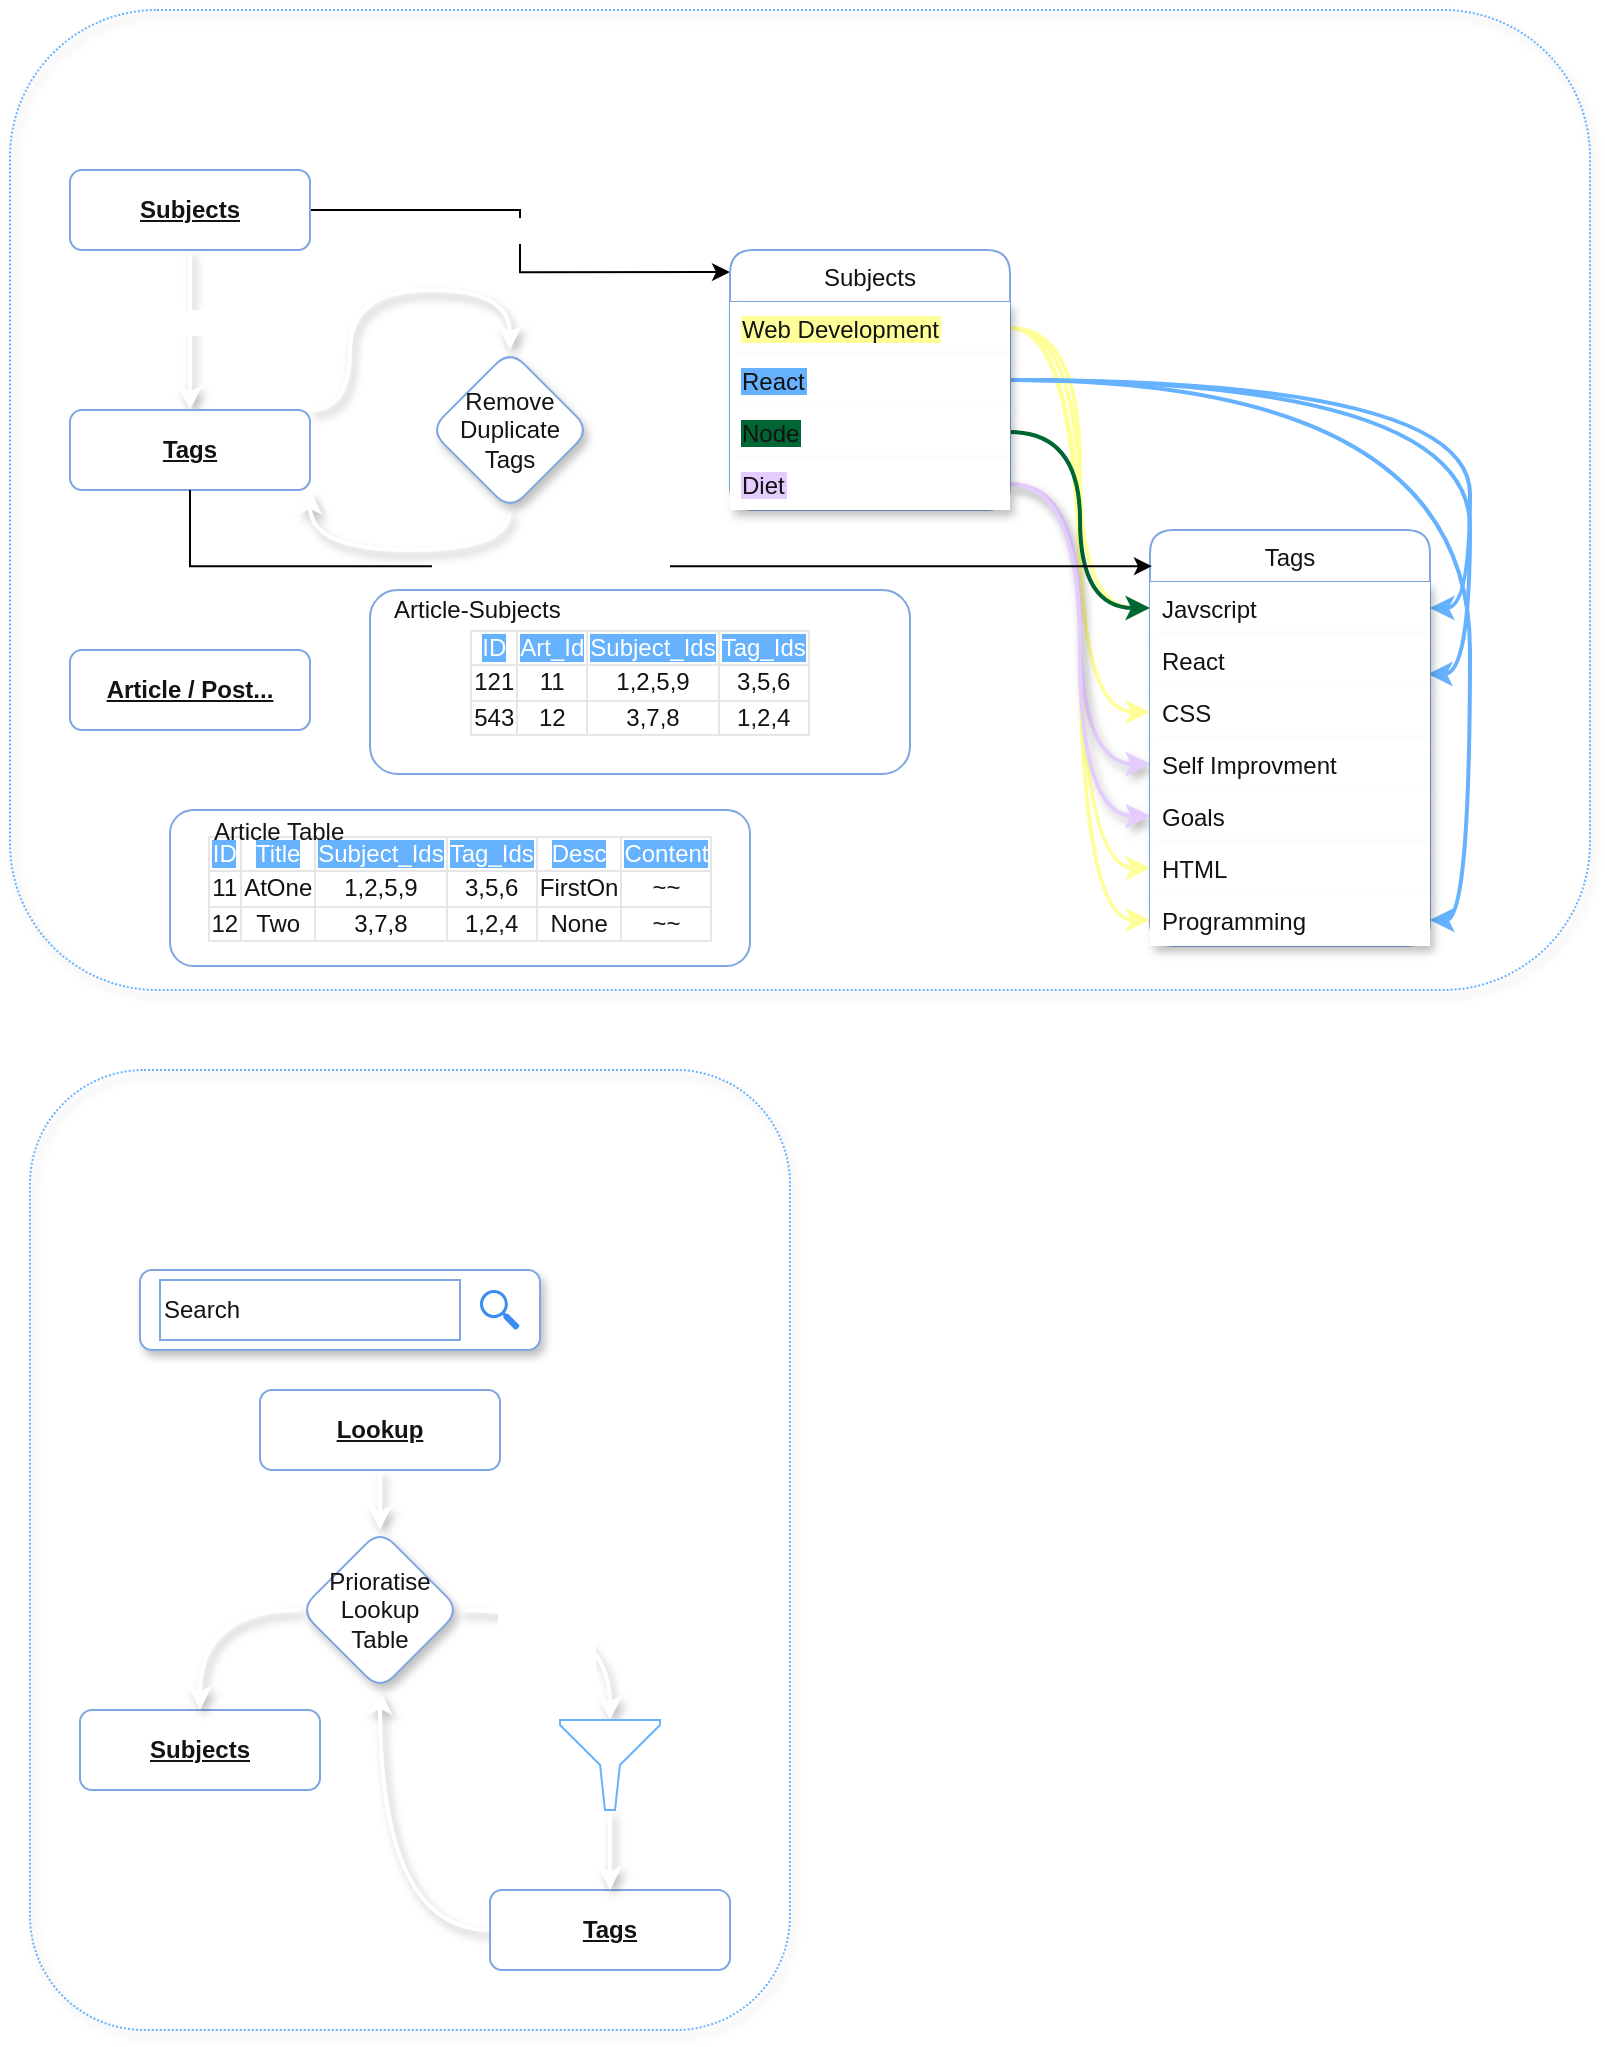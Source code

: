 <mxfile version="13.1.3">
    <diagram id="6hGFLwfOUW9BJ-s0fimq" name="Page-1">
        <mxGraphModel dx="529" dy="297" grid="1" gridSize="10" guides="1" tooltips="1" connect="1" arrows="1" fold="1" page="1" pageScale="1" pageWidth="827" pageHeight="1169" math="0" shadow="0">
            <root>
                <mxCell id="0"/>
                <mxCell id="1" parent="0"/>
                <mxCell id="60" value="" style="rounded=1;whiteSpace=wrap;html=1;shadow=1;labelBackgroundColor=none;strokeColor=#66B2FF;fillColor=none;fontColor=#131313;dashed=1;dashPattern=1 1;" vertex="1" parent="1">
                    <mxGeometry x="10" y="40" width="790" height="490" as="geometry"/>
                </mxCell>
                <mxCell id="61" value="" style="rounded=1;whiteSpace=wrap;html=1;shadow=1;labelBackgroundColor=none;strokeColor=#66B2FF;fillColor=none;fontColor=#131313;dashed=1;dashPattern=1 1;" vertex="1" parent="1">
                    <mxGeometry x="20" y="570" width="380" height="480" as="geometry"/>
                </mxCell>
                <mxCell id="43" value="" style="rounded=1;whiteSpace=wrap;html=1;shadow=1;labelBackgroundColor=none;strokeColor=#7EA6E0;fillColor=#ffffff;fontColor=#131313;" vertex="1" parent="1">
                    <mxGeometry x="75" y="670" width="200" height="40" as="geometry"/>
                </mxCell>
                <mxCell id="12" style="edgeStyle=orthogonalEdgeStyle;rounded=0;orthogonalLoop=1;jettySize=auto;html=1;entryX=0;entryY=0.085;entryDx=0;entryDy=0;entryPerimeter=0;fontColor=#131313;" edge="1" parent="1" source="5" target="7">
                    <mxGeometry relative="1" as="geometry"/>
                </mxCell>
                <mxCell id="35" value="&lt;font color=&quot;#ffffff&quot;&gt;Fetches From Subjects Table&lt;/font&gt;" style="edgeLabel;html=1;align=center;verticalAlign=middle;resizable=0;points=[];fontColor=#131313;" vertex="1" connectable="0" parent="12">
                    <mxGeometry x="-0.461" relative="1" as="geometry">
                        <mxPoint x="45" y="10" as="offset"/>
                    </mxGeometry>
                </mxCell>
                <mxCell id="34" style="edgeStyle=orthogonalEdgeStyle;curved=1;rounded=0;orthogonalLoop=1;jettySize=auto;html=1;entryX=0.5;entryY=0;entryDx=0;entryDy=0;shadow=1;strokeColor=#FFFFFF;strokeWidth=2;fontColor=#131313;" edge="1" parent="1" source="5" target="6">
                    <mxGeometry relative="1" as="geometry"/>
                </mxCell>
                <mxCell id="36" value="&lt;font color=&quot;#ffffff&quot;&gt;Populates Tags from Subjects&lt;/font&gt;" style="edgeLabel;html=1;align=center;verticalAlign=middle;resizable=0;points=[];fontColor=#131313;" vertex="1" connectable="0" parent="34">
                    <mxGeometry x="-0.1" y="2" relative="1" as="geometry">
                        <mxPoint as="offset"/>
                    </mxGeometry>
                </mxCell>
                <mxCell id="5" value="&lt;font color=&quot;#131313&quot;&gt;&lt;b&gt;&lt;u&gt;Subjects&lt;/u&gt;&lt;/b&gt;&lt;/font&gt;" style="rounded=1;whiteSpace=wrap;html=1;strokeColor=#7EA6E0;fillColor=#ffffff;" vertex="1" parent="1">
                    <mxGeometry x="40" y="120" width="120" height="40" as="geometry"/>
                </mxCell>
                <mxCell id="40" style="edgeStyle=orthogonalEdgeStyle;curved=1;rounded=0;orthogonalLoop=1;jettySize=auto;html=1;exitX=1;exitY=0;exitDx=0;exitDy=0;entryX=0.5;entryY=0;entryDx=0;entryDy=0;shadow=1;strokeColor=#FFFFFF;strokeWidth=2;fontColor=#131313;" edge="1" parent="1" source="6" target="39">
                    <mxGeometry relative="1" as="geometry">
                        <Array as="points">
                            <mxPoint x="180" y="240"/>
                            <mxPoint x="180" y="180"/>
                            <mxPoint x="260" y="180"/>
                        </Array>
                    </mxGeometry>
                </mxCell>
                <mxCell id="6" value="&lt;font color=&quot;#131313&quot;&gt;&lt;b&gt;&lt;u&gt;Tags&lt;/u&gt;&lt;/b&gt;&lt;/font&gt;" style="rounded=1;whiteSpace=wrap;html=1;strokeColor=#7EA6E0;fillColor=#ffffff;" vertex="1" parent="1">
                    <mxGeometry x="40" y="240" width="120" height="40" as="geometry"/>
                </mxCell>
                <mxCell id="22" style="edgeStyle=orthogonalEdgeStyle;curved=1;rounded=0;orthogonalLoop=1;jettySize=auto;html=1;entryX=0;entryY=0.5;entryDx=0;entryDy=0;fontColor=#131313;strokeColor=#FFFF99;strokeWidth=2;" edge="1" parent="1" source="8" target="16">
                    <mxGeometry relative="1" as="geometry"/>
                </mxCell>
                <mxCell id="23" style="edgeStyle=orthogonalEdgeStyle;curved=1;rounded=0;orthogonalLoop=1;jettySize=auto;html=1;entryX=0;entryY=0.5;entryDx=0;entryDy=0;fontColor=#131313;strokeColor=#FFFF99;strokeWidth=2;" edge="1" parent="1" source="8" target="19">
                    <mxGeometry relative="1" as="geometry"/>
                </mxCell>
                <mxCell id="24" style="edgeStyle=orthogonalEdgeStyle;curved=1;rounded=0;orthogonalLoop=1;jettySize=auto;html=1;entryX=0;entryY=0.5;entryDx=0;entryDy=0;fontColor=#131313;strokeColor=#FFFF99;strokeWidth=2;" edge="1" parent="1" source="8" target="20">
                    <mxGeometry relative="1" as="geometry"/>
                </mxCell>
                <mxCell id="25" style="edgeStyle=orthogonalEdgeStyle;curved=1;rounded=0;orthogonalLoop=1;jettySize=auto;html=1;entryX=0;entryY=0.5;entryDx=0;entryDy=0;fontColor=#131313;strokeColor=#FFFF99;strokeWidth=2;" edge="1" parent="1" source="8" target="14">
                    <mxGeometry relative="1" as="geometry"/>
                </mxCell>
                <mxCell id="27" style="edgeStyle=orthogonalEdgeStyle;curved=1;rounded=0;orthogonalLoop=1;jettySize=auto;html=1;entryX=0.993;entryY=0.769;entryDx=0;entryDy=0;entryPerimeter=0;strokeColor=#66B2FF;fontColor=#131313;strokeWidth=2;" edge="1" parent="1" source="9" target="15">
                    <mxGeometry relative="1" as="geometry"/>
                </mxCell>
                <mxCell id="28" style="edgeStyle=orthogonalEdgeStyle;curved=1;rounded=0;orthogonalLoop=1;jettySize=auto;html=1;entryX=1;entryY=0.5;entryDx=0;entryDy=0;strokeColor=#66B2FF;fontColor=#131313;strokeWidth=2;" edge="1" parent="1" source="9" target="14">
                    <mxGeometry relative="1" as="geometry"/>
                </mxCell>
                <mxCell id="29" style="edgeStyle=orthogonalEdgeStyle;curved=1;rounded=0;orthogonalLoop=1;jettySize=auto;html=1;entryX=1;entryY=0.5;entryDx=0;entryDy=0;strokeColor=#66B2FF;fontColor=#131313;strokeWidth=2;" edge="1" parent="1" source="9" target="20">
                    <mxGeometry relative="1" as="geometry"/>
                </mxCell>
                <mxCell id="30" style="edgeStyle=orthogonalEdgeStyle;curved=1;rounded=0;orthogonalLoop=1;jettySize=auto;html=1;strokeColor=#006633;fontColor=#131313;strokeWidth=2;" edge="1" parent="1" source="10" target="14">
                    <mxGeometry relative="1" as="geometry"/>
                </mxCell>
                <mxCell id="31" style="edgeStyle=orthogonalEdgeStyle;curved=1;rounded=0;orthogonalLoop=1;jettySize=auto;html=1;shadow=1;strokeColor=#E5CCFF;strokeWidth=2;fontColor=#131313;" edge="1" parent="1" source="11" target="17">
                    <mxGeometry relative="1" as="geometry"/>
                </mxCell>
                <mxCell id="32" style="edgeStyle=orthogonalEdgeStyle;curved=1;rounded=0;orthogonalLoop=1;jettySize=auto;html=1;shadow=1;strokeColor=#E5CCFF;strokeWidth=2;fontColor=#131313;" edge="1" parent="1" source="11" target="18">
                    <mxGeometry relative="1" as="geometry"/>
                </mxCell>
                <mxCell id="7" value="Subjects" style="swimlane;fontStyle=0;childLayout=stackLayout;horizontal=1;startSize=26;fillColor=#FFFFFF;horizontalStack=0;resizeParent=1;resizeParentMax=0;resizeLast=0;collapsible=1;marginBottom=0;rounded=1;strokeColor=#7EA6E0;labelBackgroundColor=#FFFFFF;fontColor=#131313;" vertex="1" parent="1">
                    <mxGeometry x="370" y="160" width="140" height="130" as="geometry"/>
                </mxCell>
                <mxCell id="8" value="Web Development" style="text;strokeColor=none;fillColor=#ffffff;align=left;verticalAlign=top;spacingLeft=4;spacingRight=4;overflow=hidden;rotatable=0;points=[[0,0.5],[1,0.5]];portConstraint=eastwest;shadow=1;fontColor=#131313;labelBackgroundColor=#FFFF99;" vertex="1" parent="7">
                    <mxGeometry y="26" width="140" height="26" as="geometry"/>
                </mxCell>
                <mxCell id="9" value="React" style="text;strokeColor=none;fillColor=#ffffff;align=left;verticalAlign=top;spacingLeft=4;spacingRight=4;overflow=hidden;rotatable=0;points=[[0,0.5],[1,0.5]];portConstraint=eastwest;shadow=1;fontColor=#131313;labelBackgroundColor=#66B2FF;" vertex="1" parent="7">
                    <mxGeometry y="52" width="140" height="26" as="geometry"/>
                </mxCell>
                <mxCell id="10" value="Node" style="text;strokeColor=none;fillColor=#ffffff;align=left;verticalAlign=top;spacingLeft=4;spacingRight=4;overflow=hidden;rotatable=0;points=[[0,0.5],[1,0.5]];portConstraint=eastwest;shadow=1;fontColor=#131313;labelBackgroundColor=#006633;" vertex="1" parent="7">
                    <mxGeometry y="78" width="140" height="26" as="geometry"/>
                </mxCell>
                <mxCell id="11" value="Diet" style="text;strokeColor=none;fillColor=#ffffff;align=left;verticalAlign=top;spacingLeft=4;spacingRight=4;overflow=hidden;rotatable=0;points=[[0,0.5],[1,0.5]];portConstraint=eastwest;shadow=1;fontColor=#131313;labelBackgroundColor=#E5CCFF;" vertex="1" parent="7">
                    <mxGeometry y="104" width="140" height="26" as="geometry"/>
                </mxCell>
                <mxCell id="13" value="Tags" style="swimlane;fontStyle=0;childLayout=stackLayout;horizontal=1;startSize=26;fillColor=#FFFFFF;horizontalStack=0;resizeParent=1;resizeParentMax=0;resizeLast=0;collapsible=1;marginBottom=0;rounded=1;strokeColor=#7EA6E0;labelBackgroundColor=#FFFFFF;fontColor=#131313;" vertex="1" parent="1">
                    <mxGeometry x="580" y="300" width="140" height="208" as="geometry"/>
                </mxCell>
                <mxCell id="14" value="Javscript" style="text;strokeColor=none;fillColor=#ffffff;align=left;verticalAlign=top;spacingLeft=4;spacingRight=4;overflow=hidden;rotatable=0;points=[[0,0.5],[1,0.5]];portConstraint=eastwest;shadow=1;fontColor=#131313;" vertex="1" parent="13">
                    <mxGeometry y="26" width="140" height="26" as="geometry"/>
                </mxCell>
                <mxCell id="15" value="React" style="text;strokeColor=none;fillColor=#ffffff;align=left;verticalAlign=top;spacingLeft=4;spacingRight=4;overflow=hidden;rotatable=0;points=[[0,0.5],[1,0.5]];portConstraint=eastwest;shadow=1;fontColor=#131313;" vertex="1" parent="13">
                    <mxGeometry y="52" width="140" height="26" as="geometry"/>
                </mxCell>
                <mxCell id="16" value="CSS" style="text;strokeColor=none;fillColor=#ffffff;align=left;verticalAlign=top;spacingLeft=4;spacingRight=4;overflow=hidden;rotatable=0;points=[[0,0.5],[1,0.5]];portConstraint=eastwest;shadow=1;fontColor=#131313;" vertex="1" parent="13">
                    <mxGeometry y="78" width="140" height="26" as="geometry"/>
                </mxCell>
                <mxCell id="17" value="Self Improvment" style="text;strokeColor=none;fillColor=#ffffff;align=left;verticalAlign=top;spacingLeft=4;spacingRight=4;overflow=hidden;rotatable=0;points=[[0,0.5],[1,0.5]];portConstraint=eastwest;shadow=1;fontColor=#131313;" vertex="1" parent="13">
                    <mxGeometry y="104" width="140" height="26" as="geometry"/>
                </mxCell>
                <mxCell id="18" value="Goals" style="text;strokeColor=none;fillColor=#ffffff;align=left;verticalAlign=top;spacingLeft=4;spacingRight=4;overflow=hidden;rotatable=0;points=[[0,0.5],[1,0.5]];portConstraint=eastwest;shadow=1;fontColor=#131313;" vertex="1" parent="13">
                    <mxGeometry y="130" width="140" height="26" as="geometry"/>
                </mxCell>
                <mxCell id="19" value="HTML" style="text;strokeColor=none;fillColor=#ffffff;align=left;verticalAlign=top;spacingLeft=4;spacingRight=4;overflow=hidden;rotatable=0;points=[[0,0.5],[1,0.5]];portConstraint=eastwest;shadow=1;fontColor=#131313;" vertex="1" parent="13">
                    <mxGeometry y="156" width="140" height="26" as="geometry"/>
                </mxCell>
                <mxCell id="20" value="Programming" style="text;strokeColor=none;fillColor=#ffffff;align=left;verticalAlign=top;spacingLeft=4;spacingRight=4;overflow=hidden;rotatable=0;points=[[0,0.5],[1,0.5]];portConstraint=eastwest;shadow=1;fontColor=#131313;" vertex="1" parent="13">
                    <mxGeometry y="182" width="140" height="26" as="geometry"/>
                </mxCell>
                <mxCell id="33" style="edgeStyle=orthogonalEdgeStyle;rounded=0;orthogonalLoop=1;jettySize=auto;html=1;entryX=0.007;entryY=0.087;entryDx=0;entryDy=0;entryPerimeter=0;fontColor=#131313;exitX=0.5;exitY=1;exitDx=0;exitDy=0;" edge="1" parent="1" source="6" target="13">
                    <mxGeometry relative="1" as="geometry">
                        <mxPoint x="170" y="150" as="sourcePoint"/>
                        <mxPoint x="380" y="181.05" as="targetPoint"/>
                        <Array as="points">
                            <mxPoint x="100" y="318"/>
                        </Array>
                    </mxGeometry>
                </mxCell>
                <mxCell id="37" value="&lt;font color=&quot;#ffffff&quot;&gt;Fetches from Tags Table&lt;/font&gt;" style="edgeLabel;html=1;align=center;verticalAlign=middle;resizable=0;points=[];fontColor=#131313;" vertex="1" connectable="0" parent="33">
                    <mxGeometry x="-0.348" y="-1" relative="1" as="geometry">
                        <mxPoint x="49.1" as="offset"/>
                    </mxGeometry>
                </mxCell>
                <mxCell id="41" style="edgeStyle=orthogonalEdgeStyle;curved=1;rounded=0;orthogonalLoop=1;jettySize=auto;html=1;entryX=1;entryY=1;entryDx=0;entryDy=0;shadow=1;strokeColor=#FFFFFF;strokeWidth=2;fontColor=#131313;exitX=0.5;exitY=1;exitDx=0;exitDy=0;" edge="1" parent="1" source="39" target="6">
                    <mxGeometry relative="1" as="geometry">
                        <Array as="points">
                            <mxPoint x="260" y="310"/>
                            <mxPoint x="160" y="310"/>
                        </Array>
                    </mxGeometry>
                </mxCell>
                <mxCell id="39" value="Remove Duplicate&lt;br&gt;Tags" style="rhombus;whiteSpace=wrap;html=1;rounded=1;shadow=1;labelBackgroundColor=none;strokeColor=#7EA6E0;fillColor=#ffffff;fontColor=#131313;" vertex="1" parent="1">
                    <mxGeometry x="220" y="210" width="80" height="80" as="geometry"/>
                </mxCell>
                <mxCell id="42" value="" style="html=1;aspect=fixed;strokeColor=none;shadow=0;align=center;verticalAlign=top;fillColor=#3B8DF1;shape=mxgraph.gcp2.search;rounded=1;labelBackgroundColor=none;fontColor=#131313;" vertex="1" parent="1">
                    <mxGeometry x="245" y="680" width="19.8" height="20" as="geometry"/>
                </mxCell>
                <mxCell id="44" value="Search" style="rounded=1;whiteSpace=wrap;html=1;shadow=0;labelBackgroundColor=none;strokeColor=#7EA6E0;fillColor=#ffffff;fontColor=#131313;align=left;arcSize=0;" vertex="1" parent="1">
                    <mxGeometry x="85" y="675" width="150" height="30" as="geometry"/>
                </mxCell>
                <mxCell id="45" value="&lt;font color=&quot;#131313&quot;&gt;&lt;b&gt;&lt;u&gt;Subjects&lt;/u&gt;&lt;/b&gt;&lt;/font&gt;" style="rounded=1;whiteSpace=wrap;html=1;strokeColor=#7EA6E0;fillColor=#ffffff;" vertex="1" parent="1">
                    <mxGeometry x="45" y="890" width="120" height="40" as="geometry"/>
                </mxCell>
                <mxCell id="55" style="edgeStyle=orthogonalEdgeStyle;curved=1;rounded=0;orthogonalLoop=1;jettySize=auto;html=1;shadow=1;strokeColor=#FFFFFF;strokeWidth=2;fontColor=#131313;" edge="1" parent="1" source="46" target="48">
                    <mxGeometry relative="1" as="geometry"/>
                </mxCell>
                <mxCell id="46" value="&lt;font color=&quot;#131313&quot;&gt;&lt;b&gt;&lt;u&gt;Tags&lt;/u&gt;&lt;/b&gt;&lt;/font&gt;" style="rounded=1;whiteSpace=wrap;html=1;strokeColor=#7EA6E0;fillColor=#ffffff;" vertex="1" parent="1">
                    <mxGeometry x="250" y="980" width="120" height="40" as="geometry"/>
                </mxCell>
                <mxCell id="49" style="edgeStyle=orthogonalEdgeStyle;curved=1;rounded=0;orthogonalLoop=1;jettySize=auto;html=1;entryX=0.5;entryY=0;entryDx=0;entryDy=0;shadow=1;strokeColor=#FFFFFF;strokeWidth=2;fontColor=#131313;" edge="1" parent="1" source="47" target="48">
                    <mxGeometry relative="1" as="geometry"/>
                </mxCell>
                <mxCell id="47" value="&lt;font color=&quot;#131313&quot;&gt;&lt;b&gt;&lt;u&gt;Lookup&lt;/u&gt;&lt;/b&gt;&lt;/font&gt;" style="rounded=1;whiteSpace=wrap;html=1;strokeColor=#7EA6E0;fillColor=#ffffff;" vertex="1" parent="1">
                    <mxGeometry x="135" y="730" width="120" height="40" as="geometry"/>
                </mxCell>
                <mxCell id="50" style="edgeStyle=orthogonalEdgeStyle;curved=1;rounded=0;orthogonalLoop=1;jettySize=auto;html=1;shadow=1;strokeColor=#FFFFFF;strokeWidth=2;fontColor=#131313;exitX=0;exitY=0.5;exitDx=0;exitDy=0;" edge="1" parent="1" source="48" target="45">
                    <mxGeometry relative="1" as="geometry"/>
                </mxCell>
                <mxCell id="52" style="edgeStyle=orthogonalEdgeStyle;curved=1;rounded=0;orthogonalLoop=1;jettySize=auto;html=1;entryX=0.5;entryY=0;entryDx=0;entryDy=0;entryPerimeter=0;shadow=1;strokeColor=#FFFFFF;strokeWidth=2;fontColor=#131313;" edge="1" parent="1" source="48" target="51">
                    <mxGeometry relative="1" as="geometry"/>
                </mxCell>
                <mxCell id="53" value="&lt;font color=&quot;#ffffff&quot;&gt;If a term&lt;br&gt;was not in &lt;br&gt;subjects:&amp;nbsp;&lt;br&gt;try tags&lt;/font&gt;" style="edgeLabel;html=1;align=center;verticalAlign=middle;resizable=0;points=[];fontColor=#131313;" vertex="1" connectable="0" parent="52">
                    <mxGeometry x="-0.35" y="-9" relative="1" as="geometry">
                        <mxPoint as="offset"/>
                    </mxGeometry>
                </mxCell>
                <mxCell id="48" value="Prioratise&lt;br&gt;Lookup&lt;br&gt;Table" style="rhombus;whiteSpace=wrap;html=1;rounded=1;shadow=1;labelBackgroundColor=none;strokeColor=#7EA6E0;fillColor=#ffffff;fontColor=#131313;" vertex="1" parent="1">
                    <mxGeometry x="155" y="800" width="80" height="80" as="geometry"/>
                </mxCell>
                <mxCell id="54" style="edgeStyle=orthogonalEdgeStyle;curved=1;rounded=0;orthogonalLoop=1;jettySize=auto;html=1;shadow=1;strokeColor=#FFFFFF;strokeWidth=2;fontColor=#131313;" edge="1" parent="1" source="51" target="46">
                    <mxGeometry relative="1" as="geometry"/>
                </mxCell>
                <mxCell id="51" value="" style="aspect=fixed;pointerEvents=1;shadow=0;dashed=0;html=1;strokeColor=#66B2FF;labelPosition=center;verticalLabelPosition=bottom;verticalAlign=top;align=center;fillColor=#FFFFFF;shape=mxgraph.mscae.enterprise.filter;rounded=1;labelBackgroundColor=none;fontColor=#131313;" vertex="1" parent="1">
                    <mxGeometry x="285" y="895" width="50" height="45" as="geometry"/>
                </mxCell>
                <mxCell id="56" value="&lt;font color=&quot;#ffffff&quot;&gt;1.&lt;/font&gt;" style="text;html=1;align=center;verticalAlign=middle;resizable=0;points=[];autosize=1;fontColor=#131313;" vertex="1" parent="1">
                    <mxGeometry x="59" y="870" width="30" height="20" as="geometry"/>
                </mxCell>
                <mxCell id="57" value="&lt;font color=&quot;#ffffff&quot;&gt;2.&lt;/font&gt;" style="text;html=1;align=center;verticalAlign=middle;resizable=0;points=[];autosize=1;fontColor=#131313;" vertex="1" parent="1">
                    <mxGeometry x="255" y="960" width="30" height="20" as="geometry"/>
                </mxCell>
                <mxCell id="58" value="&lt;b&gt;&lt;font style=&quot;font-size: 18px&quot; color=&quot;#ffffff&quot;&gt;&lt;u&gt;Auto Complete - Terms&lt;/u&gt;&lt;/font&gt;&lt;/b&gt;" style="text;html=1;align=left;verticalAlign=middle;resizable=0;points=[];autosize=1;fontColor=#131313;" vertex="1" parent="1">
                    <mxGeometry x="40" y="600" width="210" height="20" as="geometry"/>
                </mxCell>
                <mxCell id="59" value="&lt;b&gt;&lt;font style=&quot;font-size: 18px&quot; color=&quot;#ffffff&quot;&gt;&lt;u&gt;Subject and Tag Relationships&lt;/u&gt;&lt;/font&gt;&lt;/b&gt;" style="text;html=1;align=left;verticalAlign=middle;resizable=0;points=[];autosize=1;fontColor=#131313;" vertex="1" parent="1">
                    <mxGeometry x="40" y="70" width="280" height="20" as="geometry"/>
                </mxCell>
                <mxCell id="71" value="&lt;font color=&quot;#131313&quot;&gt;&lt;b&gt;&lt;u&gt;Article / Post...&lt;/u&gt;&lt;/b&gt;&lt;/font&gt;" style="rounded=1;whiteSpace=wrap;html=1;strokeColor=#7EA6E0;fillColor=#ffffff;" vertex="1" parent="1">
                    <mxGeometry x="40" y="360" width="120" height="40" as="geometry"/>
                </mxCell>
                <mxCell id="75" value="" style="group" vertex="1" connectable="0" parent="1">
                    <mxGeometry x="90" y="440" width="290" height="78" as="geometry"/>
                </mxCell>
                <mxCell id="73" value="&lt;table border=&quot;1&quot; style=&quot;border: 1px solid rgb(230 , 230 , 230) ; border-collapse: collapse&quot;&gt;&lt;tbody&gt;&lt;tr&gt;&lt;td&gt;&lt;font color=&quot;#ffffff&quot; style=&quot;background-color: rgb(102 , 178 , 255)&quot;&gt;ID&lt;/font&gt;&lt;/td&gt;&lt;td&gt;&lt;font color=&quot;#ffffff&quot; style=&quot;background-color: rgb(102 , 178 , 255)&quot;&gt;Title&lt;/font&gt;&lt;/td&gt;&lt;td&gt;&lt;font color=&quot;#ffffff&quot; style=&quot;background-color: rgb(102 , 178 , 255)&quot;&gt;Subject_Ids&lt;/font&gt;&lt;/td&gt;&lt;td&gt;&lt;font color=&quot;#ffffff&quot; style=&quot;background-color: rgb(102 , 178 , 255)&quot;&gt;Tag_Ids&lt;/font&gt;&lt;/td&gt;&lt;td&gt;&lt;font color=&quot;#ffffff&quot; style=&quot;background-color: rgb(102 , 178 , 255)&quot;&gt;Desc&lt;/font&gt;&lt;/td&gt;&lt;td&gt;&lt;font color=&quot;#ffffff&quot; style=&quot;background-color: rgb(102 , 178 , 255)&quot;&gt;Content&lt;/font&gt;&lt;/td&gt;&lt;/tr&gt;&lt;tr&gt;&lt;td&gt;&lt;span&gt;&lt;font color=&quot;#131313&quot;&gt;11&lt;/font&gt;&lt;/span&gt;&lt;/td&gt;&lt;td&gt;&lt;span&gt;&lt;font color=&quot;#131313&quot;&gt;AtOne&lt;/font&gt;&lt;/span&gt;&lt;/td&gt;&lt;td&gt;&lt;span&gt;&lt;font color=&quot;#131313&quot;&gt;1,2,5,9&lt;/font&gt;&lt;/span&gt;&lt;/td&gt;&lt;td&gt;&lt;span&gt;&lt;font color=&quot;#131313&quot;&gt;3,5,6&lt;/font&gt;&lt;/span&gt;&lt;/td&gt;&lt;td&gt;&lt;span&gt;&lt;font color=&quot;#131313&quot;&gt;FirstOn&lt;/font&gt;&lt;/span&gt;&lt;/td&gt;&lt;td&gt;&lt;span&gt;&lt;font color=&quot;#131313&quot;&gt;~~&lt;/font&gt;&lt;/span&gt;&lt;/td&gt;&lt;/tr&gt;&lt;tr&gt;&lt;td&gt;&lt;span&gt;&lt;font color=&quot;#131313&quot;&gt;12&lt;/font&gt;&lt;/span&gt;&lt;/td&gt;&lt;td&gt;&lt;span&gt;&lt;font color=&quot;#131313&quot;&gt;Two&lt;/font&gt;&lt;/span&gt;&lt;/td&gt;&lt;td&gt;&lt;span&gt;&lt;font color=&quot;#131313&quot;&gt;3,7,8&lt;/font&gt;&lt;/span&gt;&lt;/td&gt;&lt;td&gt;&lt;span&gt;&lt;font color=&quot;#131313&quot;&gt;1,2,4&lt;/font&gt;&lt;/span&gt;&lt;/td&gt;&lt;td&gt;&lt;span&gt;&lt;font color=&quot;#131313&quot;&gt;None&lt;/font&gt;&lt;/span&gt;&lt;/td&gt;&lt;td&gt;&lt;span&gt;&lt;font color=&quot;#131313&quot;&gt;~~&lt;/font&gt;&lt;/span&gt;&lt;/td&gt;&lt;/tr&gt;&lt;/tbody&gt;&lt;/table&gt;" style="rounded=1;whiteSpace=wrap;html=1;strokeColor=#7EA6E0;fillColor=#ffffff;" vertex="1" parent="75">
                    <mxGeometry width="290.0" height="78" as="geometry"/>
                </mxCell>
                <mxCell id="74" value="Article Table" style="text;html=1;align=left;verticalAlign=bottom;resizable=0;points=[];autosize=1;fontColor=#131313;" vertex="1" parent="75">
                    <mxGeometry x="20.001" width="80" height="20" as="geometry"/>
                </mxCell>
                <mxCell id="76" value="" style="group" vertex="1" connectable="0" parent="1">
                    <mxGeometry x="190" y="330" width="270" height="92" as="geometry"/>
                </mxCell>
                <mxCell id="77" value="&lt;table border=&quot;1&quot; style=&quot;border: 1px solid rgb(230 , 230 , 230) ; border-collapse: collapse&quot;&gt;&lt;tbody&gt;&lt;tr&gt;&lt;td&gt;&lt;font color=&quot;#ffffff&quot; style=&quot;background-color: rgb(102 , 178 , 255)&quot;&gt;ID&lt;/font&gt;&lt;/td&gt;&lt;td&gt;&lt;font color=&quot;#ffffff&quot;&gt;&lt;span style=&quot;background-color: rgb(102 , 178 , 255)&quot;&gt;Art_Id&lt;/span&gt;&lt;/font&gt;&lt;/td&gt;&lt;td&gt;&lt;font color=&quot;#ffffff&quot; style=&quot;background-color: rgb(102 , 178 , 255)&quot;&gt;Subject_Ids&lt;/font&gt;&lt;/td&gt;&lt;td&gt;&lt;font color=&quot;#ffffff&quot; style=&quot;background-color: rgb(102 , 178 , 255)&quot;&gt;Tag_Ids&lt;/font&gt;&lt;/td&gt;&lt;/tr&gt;&lt;tr&gt;&lt;td&gt;&lt;span&gt;&lt;font color=&quot;#131313&quot;&gt;121&lt;/font&gt;&lt;/span&gt;&lt;/td&gt;&lt;td&gt;&lt;span&gt;&lt;font color=&quot;#131313&quot;&gt;11&lt;/font&gt;&lt;/span&gt;&lt;/td&gt;&lt;td&gt;&lt;span&gt;&lt;font color=&quot;#131313&quot;&gt;1,2,5,9&lt;/font&gt;&lt;/span&gt;&lt;/td&gt;&lt;td&gt;&lt;span&gt;&lt;font color=&quot;#131313&quot;&gt;3,5,6&lt;/font&gt;&lt;/span&gt;&lt;/td&gt;&lt;/tr&gt;&lt;tr&gt;&lt;td&gt;&lt;font color=&quot;#131313&quot;&gt;543&lt;/font&gt;&lt;/td&gt;&lt;td&gt;&lt;span&gt;&lt;font color=&quot;#131313&quot;&gt;12&lt;/font&gt;&lt;/span&gt;&lt;/td&gt;&lt;td&gt;&lt;span&gt;&lt;font color=&quot;#131313&quot;&gt;3,7,8&lt;/font&gt;&lt;/span&gt;&lt;/td&gt;&lt;td&gt;&lt;span&gt;&lt;font color=&quot;#131313&quot;&gt;1,2,4&lt;/font&gt;&lt;/span&gt;&lt;/td&gt;&lt;/tr&gt;&lt;/tbody&gt;&lt;/table&gt;" style="rounded=1;whiteSpace=wrap;html=1;strokeColor=#7EA6E0;fillColor=#ffffff;" vertex="1" parent="76">
                    <mxGeometry width="270" height="92.0" as="geometry"/>
                </mxCell>
                <mxCell id="78" value="Article-Subjects" style="text;html=1;align=left;verticalAlign=middle;resizable=0;points=[];autosize=1;fontColor=#131313;" vertex="1" parent="76">
                    <mxGeometry x="10" width="100" height="20" as="geometry"/>
                </mxCell>
            </root>
        </mxGraphModel>
    </diagram>
</mxfile>
